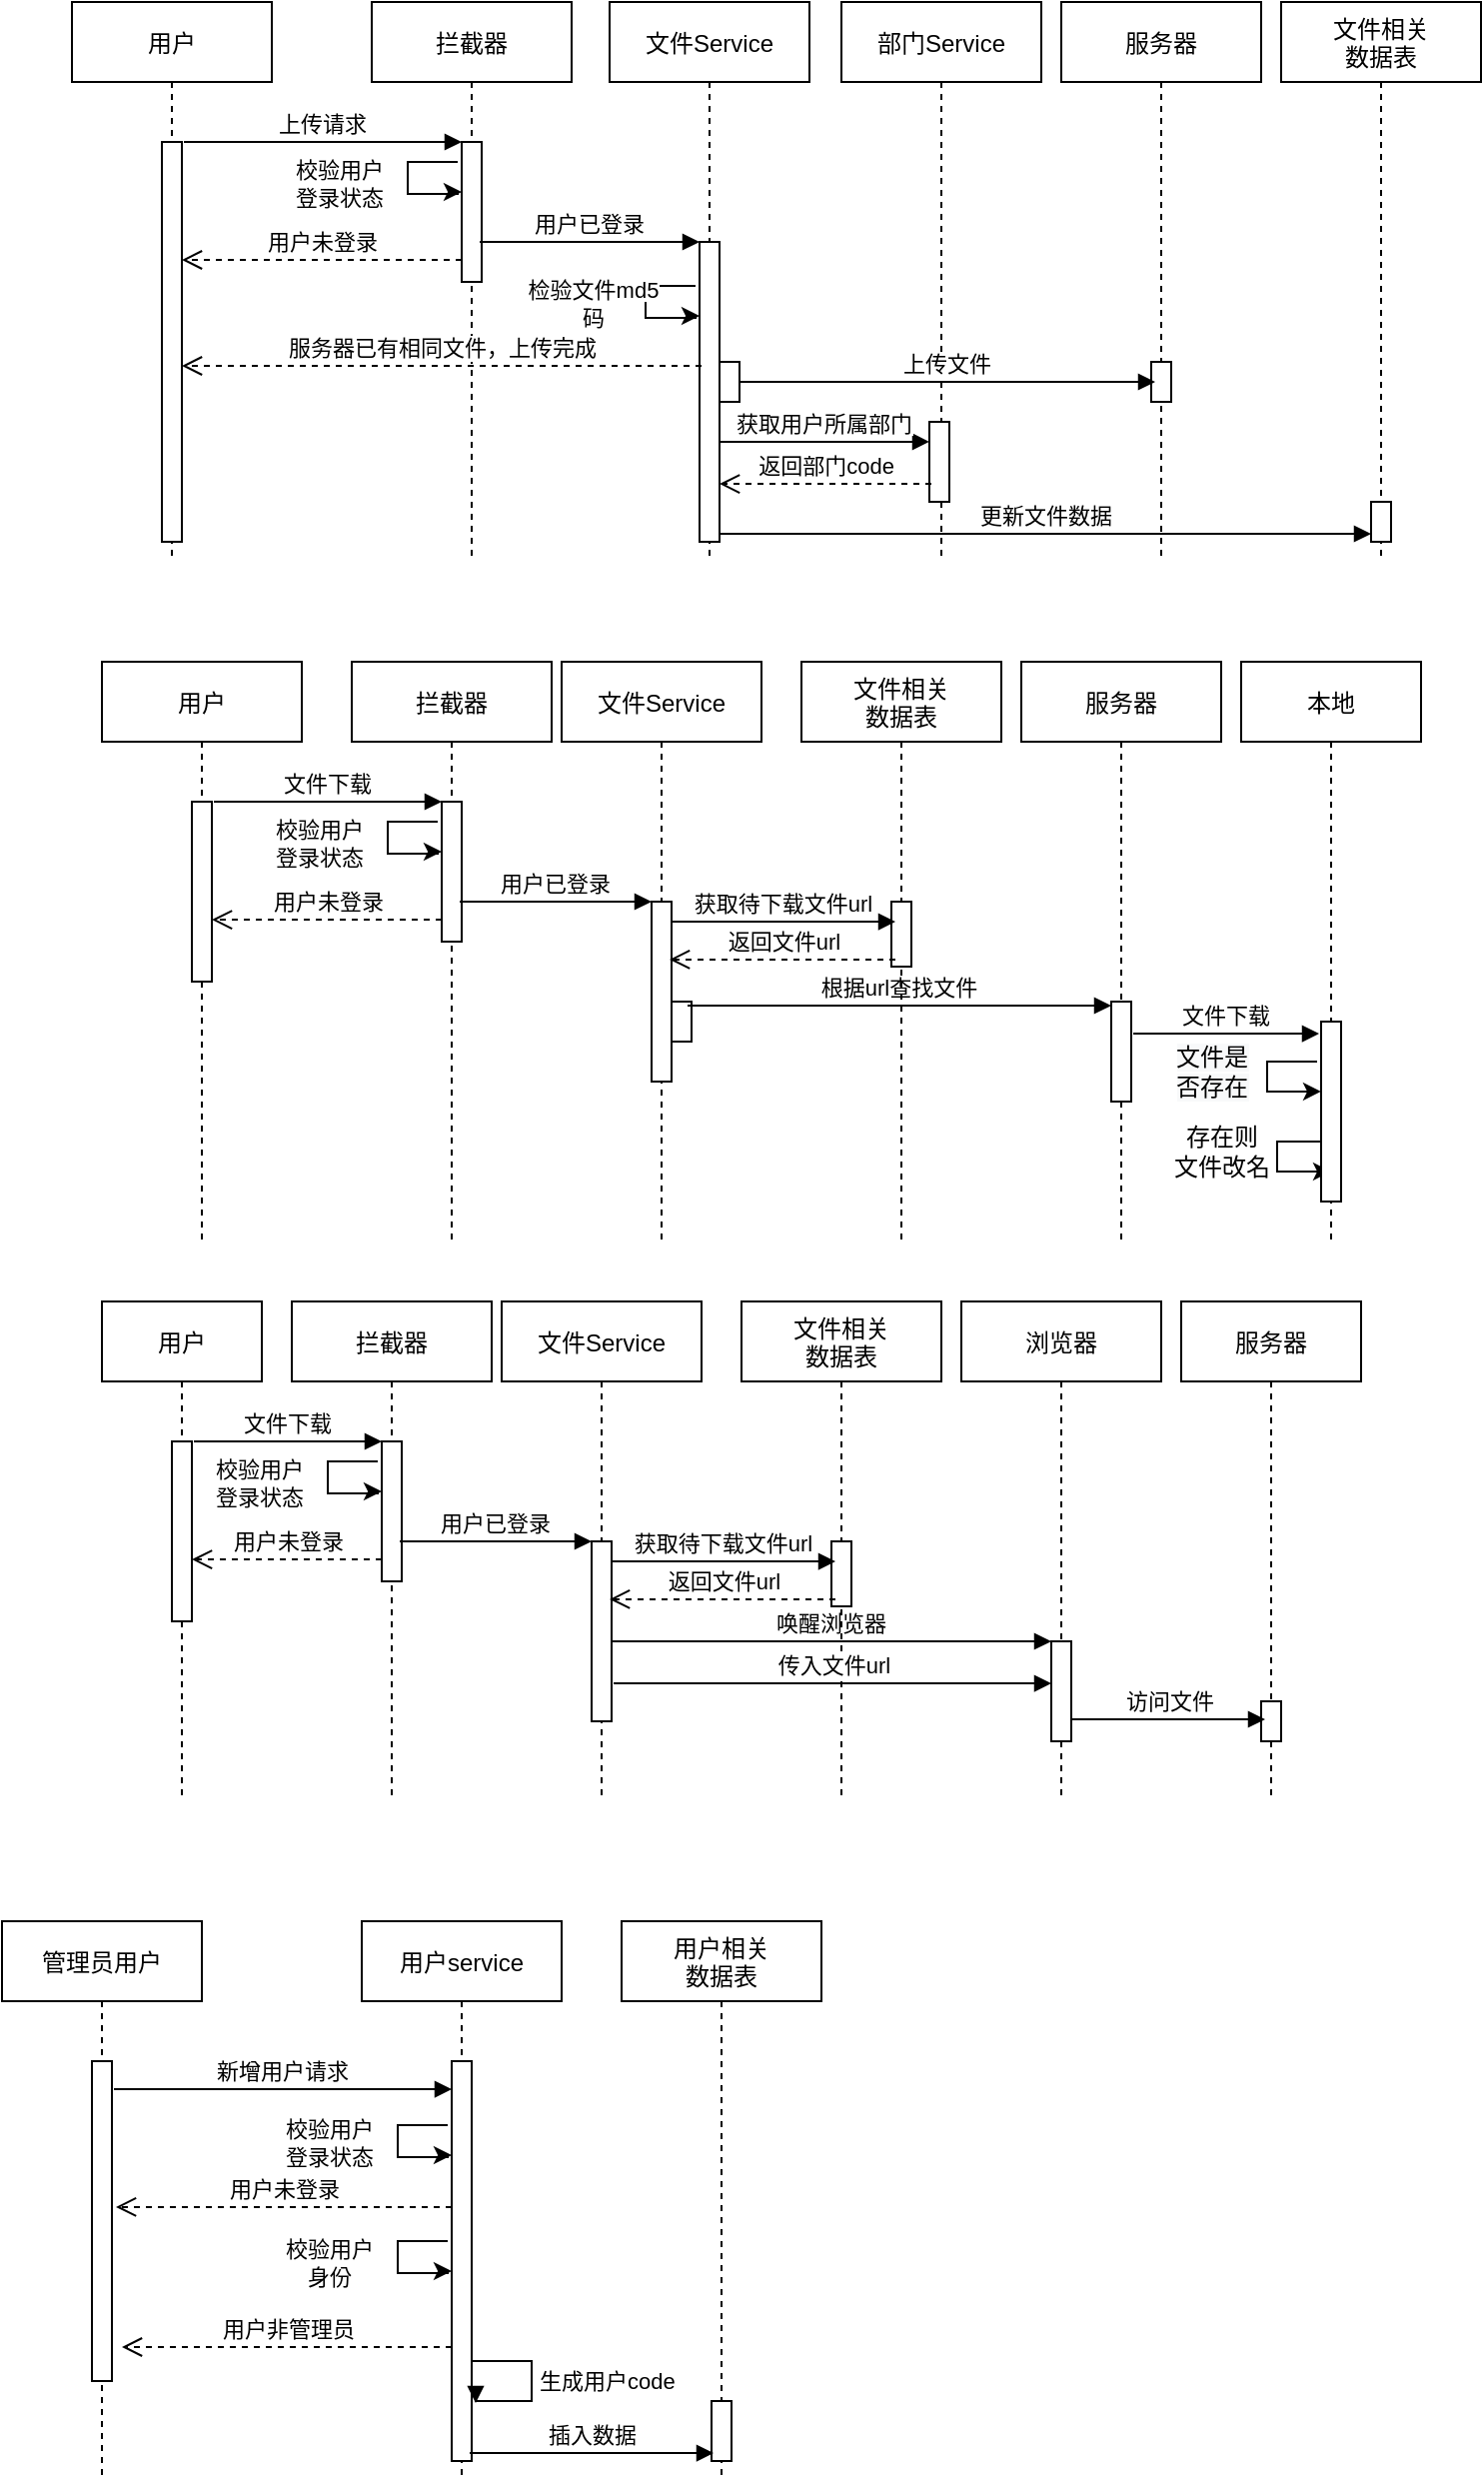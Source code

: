 <mxfile version="15.5.9" type="github">
  <diagram id="TSHFwj_1uguYBgR-W8nd" name="Page-1">
    <mxGraphModel dx="868" dy="482" grid="1" gridSize="10" guides="1" tooltips="1" connect="1" arrows="1" fold="1" page="1" pageScale="1" pageWidth="827" pageHeight="1169" math="0" shadow="0">
      <root>
        <mxCell id="0" />
        <mxCell id="1" parent="0" />
        <mxCell id="TrFmlBujuE3ZbRby1JHc-16" value="用户" style="shape=umlLifeline;perimeter=lifelinePerimeter;container=1;collapsible=0;recursiveResize=0;rounded=0;shadow=0;strokeWidth=1;" vertex="1" parent="1">
          <mxGeometry x="45" y="40" width="100" height="280" as="geometry" />
        </mxCell>
        <mxCell id="TrFmlBujuE3ZbRby1JHc-17" value="" style="points=[];perimeter=orthogonalPerimeter;rounded=0;shadow=0;strokeWidth=1;" vertex="1" parent="TrFmlBujuE3ZbRby1JHc-16">
          <mxGeometry x="45" y="70" width="10" height="200" as="geometry" />
        </mxCell>
        <mxCell id="TrFmlBujuE3ZbRby1JHc-18" value="文件" style="shape=umlLifeline;perimeter=lifelinePerimeter;container=1;collapsible=0;recursiveResize=0;rounded=0;shadow=0;strokeWidth=1;" vertex="1" parent="1">
          <mxGeometry x="195" y="40" width="100" height="280" as="geometry" />
        </mxCell>
        <mxCell id="TrFmlBujuE3ZbRby1JHc-20" value="拦截器" style="shape=umlLifeline;perimeter=lifelinePerimeter;container=1;collapsible=0;recursiveResize=0;rounded=0;shadow=0;strokeWidth=1;" vertex="1" parent="TrFmlBujuE3ZbRby1JHc-18">
          <mxGeometry width="100" height="270" as="geometry" />
        </mxCell>
        <mxCell id="TrFmlBujuE3ZbRby1JHc-21" value="" style="points=[];perimeter=orthogonalPerimeter;rounded=0;shadow=0;strokeWidth=1;" vertex="1" parent="TrFmlBujuE3ZbRby1JHc-20">
          <mxGeometry x="45" y="70" width="10" height="70" as="geometry" />
        </mxCell>
        <mxCell id="TrFmlBujuE3ZbRby1JHc-36" value="" style="endArrow=classic;html=1;rounded=0;edgeStyle=orthogonalEdgeStyle;entryX=0.2;entryY=0.633;entryDx=0;entryDy=0;entryPerimeter=0;" edge="1" parent="TrFmlBujuE3ZbRby1JHc-20">
          <mxGeometry width="50" height="50" relative="1" as="geometry">
            <mxPoint x="43" y="80" as="sourcePoint" />
            <mxPoint x="45" y="94.99" as="targetPoint" />
            <Array as="points">
              <mxPoint x="18" y="80" />
              <mxPoint x="18" y="96" />
              <mxPoint x="43" y="96" />
              <mxPoint x="43" y="95" />
            </Array>
          </mxGeometry>
        </mxCell>
        <mxCell id="TrFmlBujuE3ZbRby1JHc-22" value="部门Service" style="shape=umlLifeline;perimeter=lifelinePerimeter;container=1;collapsible=0;recursiveResize=0;rounded=0;shadow=0;strokeWidth=1;" vertex="1" parent="1">
          <mxGeometry x="430" y="40" width="100" height="280" as="geometry" />
        </mxCell>
        <mxCell id="TrFmlBujuE3ZbRby1JHc-34" value="" style="points=[];perimeter=orthogonalPerimeter;rounded=0;shadow=0;strokeWidth=1;" vertex="1" parent="TrFmlBujuE3ZbRby1JHc-22">
          <mxGeometry x="44" y="210" width="10" height="40" as="geometry" />
        </mxCell>
        <mxCell id="TrFmlBujuE3ZbRby1JHc-24" value="上传请求" style="verticalAlign=bottom;endArrow=block;shadow=0;strokeWidth=1;exitX=1.1;exitY=0.108;exitDx=0;exitDy=0;exitPerimeter=0;" edge="1" parent="1">
          <mxGeometry relative="1" as="geometry">
            <mxPoint x="101" y="110.0" as="sourcePoint" />
            <mxPoint x="240" y="110" as="targetPoint" />
          </mxGeometry>
        </mxCell>
        <mxCell id="TrFmlBujuE3ZbRby1JHc-31" value="服务器" style="shape=umlLifeline;perimeter=lifelinePerimeter;container=1;collapsible=0;recursiveResize=0;rounded=0;shadow=0;strokeWidth=1;" vertex="1" parent="1">
          <mxGeometry x="540" y="40" width="100" height="280" as="geometry" />
        </mxCell>
        <mxCell id="TrFmlBujuE3ZbRby1JHc-32" value="" style="points=[];perimeter=orthogonalPerimeter;rounded=0;shadow=0;strokeWidth=1;" vertex="1" parent="TrFmlBujuE3ZbRby1JHc-31">
          <mxGeometry x="45" y="180" width="10" height="20" as="geometry" />
        </mxCell>
        <mxCell id="TrFmlBujuE3ZbRby1JHc-37" value="&lt;div style=&quot;text-align: center&quot;&gt;&lt;font face=&quot;helvetica&quot;&gt;&lt;span style=&quot;font-size: 11px ; background-color: rgb(255 , 255 , 255)&quot;&gt;校验用户&lt;br&gt;登录状态&lt;/span&gt;&lt;/font&gt;&lt;/div&gt;" style="text;whiteSpace=wrap;html=1;" vertex="1" parent="1">
          <mxGeometry x="155" y="110" width="70" height="30" as="geometry" />
        </mxCell>
        <mxCell id="TrFmlBujuE3ZbRby1JHc-38" value="用户未登录" style="html=1;verticalAlign=bottom;endArrow=open;dashed=1;endSize=8;rounded=0;" edge="1" parent="1">
          <mxGeometry relative="1" as="geometry">
            <mxPoint x="240" y="169" as="sourcePoint" />
            <mxPoint x="100" y="169" as="targetPoint" />
          </mxGeometry>
        </mxCell>
        <mxCell id="TrFmlBujuE3ZbRby1JHc-39" value="返回部门code" style="html=1;verticalAlign=bottom;endArrow=open;dashed=1;endSize=8;rounded=0;exitX=0.1;exitY=0.775;exitDx=0;exitDy=0;exitPerimeter=0;entryX=1.1;entryY=0.228;entryDx=0;entryDy=0;entryPerimeter=0;" edge="1" parent="1" source="TrFmlBujuE3ZbRby1JHc-34">
          <mxGeometry relative="1" as="geometry">
            <mxPoint x="499" y="281" as="sourcePoint" />
            <mxPoint x="369" y="281.04" as="targetPoint" />
          </mxGeometry>
        </mxCell>
        <mxCell id="TrFmlBujuE3ZbRby1JHc-40" value="文件Service" style="shape=umlLifeline;perimeter=lifelinePerimeter;container=1;collapsible=0;recursiveResize=0;rounded=0;shadow=0;strokeWidth=1;" vertex="1" parent="1">
          <mxGeometry x="314" y="40" width="100" height="280" as="geometry" />
        </mxCell>
        <mxCell id="TrFmlBujuE3ZbRby1JHc-42" value="" style="points=[];perimeter=orthogonalPerimeter;rounded=0;shadow=0;strokeWidth=1;" vertex="1" parent="TrFmlBujuE3ZbRby1JHc-40">
          <mxGeometry x="45" y="120" width="10" height="150" as="geometry" />
        </mxCell>
        <mxCell id="TrFmlBujuE3ZbRby1JHc-48" value="" style="endArrow=classic;html=1;rounded=0;edgeStyle=orthogonalEdgeStyle;entryX=0.2;entryY=0.633;entryDx=0;entryDy=0;entryPerimeter=0;" edge="1" parent="TrFmlBujuE3ZbRby1JHc-40">
          <mxGeometry width="50" height="50" relative="1" as="geometry">
            <mxPoint x="43" y="142" as="sourcePoint" />
            <mxPoint x="45" y="156.99" as="targetPoint" />
            <Array as="points">
              <mxPoint x="18" y="142" />
              <mxPoint x="18" y="158" />
              <mxPoint x="43" y="158" />
              <mxPoint x="43" y="157" />
            </Array>
          </mxGeometry>
        </mxCell>
        <mxCell id="TrFmlBujuE3ZbRby1JHc-52" value="" style="points=[];perimeter=orthogonalPerimeter;rounded=0;shadow=0;strokeWidth=1;" vertex="1" parent="TrFmlBujuE3ZbRby1JHc-40">
          <mxGeometry x="55" y="180" width="10" height="20" as="geometry" />
        </mxCell>
        <mxCell id="TrFmlBujuE3ZbRby1JHc-49" value="&lt;div style=&quot;text-align: center&quot;&gt;&lt;font face=&quot;helvetica&quot;&gt;&lt;span style=&quot;font-size: 11px ; background-color: rgb(255 , 255 , 255)&quot;&gt;检验文件md5码&lt;/span&gt;&lt;/font&gt;&lt;/div&gt;" style="text;whiteSpace=wrap;html=1;" vertex="1" parent="TrFmlBujuE3ZbRby1JHc-40">
          <mxGeometry x="-44" y="130" width="70" height="40" as="geometry" />
        </mxCell>
        <mxCell id="TrFmlBujuE3ZbRby1JHc-26" value="获取用户所属部门" style="verticalAlign=bottom;endArrow=block;shadow=0;strokeWidth=1;exitX=1.1;exitY=0.111;exitDx=0;exitDy=0;exitPerimeter=0;" edge="1" parent="1" target="TrFmlBujuE3ZbRby1JHc-34">
          <mxGeometry relative="1" as="geometry">
            <mxPoint x="369" y="259.98" as="sourcePoint" />
            <mxPoint x="489" y="260" as="targetPoint" />
            <Array as="points" />
          </mxGeometry>
        </mxCell>
        <mxCell id="TrFmlBujuE3ZbRby1JHc-46" value="用户已登录" style="verticalAlign=bottom;endArrow=block;shadow=0;strokeWidth=1;exitX=0.9;exitY=0.714;exitDx=0;exitDy=0;exitPerimeter=0;entryX=0;entryY=0;entryDx=0;entryDy=0;entryPerimeter=0;" edge="1" parent="1" source="TrFmlBujuE3ZbRby1JHc-21" target="TrFmlBujuE3ZbRby1JHc-42">
          <mxGeometry relative="1" as="geometry">
            <mxPoint x="226" y="160" as="sourcePoint" />
            <mxPoint x="370" y="160" as="targetPoint" />
          </mxGeometry>
        </mxCell>
        <mxCell id="TrFmlBujuE3ZbRby1JHc-50" value="服务器已有相同文件，上传完成" style="html=1;verticalAlign=bottom;endArrow=open;dashed=1;endSize=8;rounded=0;" edge="1" parent="1">
          <mxGeometry relative="1" as="geometry">
            <mxPoint x="360" y="222" as="sourcePoint" />
            <mxPoint x="100" y="222" as="targetPoint" />
          </mxGeometry>
        </mxCell>
        <mxCell id="TrFmlBujuE3ZbRby1JHc-51" value="上传文件" style="verticalAlign=bottom;endArrow=block;shadow=0;strokeWidth=1;exitX=1;exitY=0.5;exitDx=0;exitDy=0;exitPerimeter=0;entryX=0.2;entryY=0.5;entryDx=0;entryDy=0;entryPerimeter=0;" edge="1" parent="1" source="TrFmlBujuE3ZbRby1JHc-52" target="TrFmlBujuE3ZbRby1JHc-32">
          <mxGeometry relative="1" as="geometry">
            <mxPoint x="375" y="270.04" as="sourcePoint" />
            <mxPoint x="625" y="275" as="targetPoint" />
            <Array as="points" />
          </mxGeometry>
        </mxCell>
        <mxCell id="TrFmlBujuE3ZbRby1JHc-53" value="文件相关&#xa;数据表" style="shape=umlLifeline;perimeter=lifelinePerimeter;container=1;collapsible=0;recursiveResize=0;rounded=0;shadow=0;strokeWidth=1;" vertex="1" parent="1">
          <mxGeometry x="650" y="40" width="100" height="280" as="geometry" />
        </mxCell>
        <mxCell id="TrFmlBujuE3ZbRby1JHc-54" value="" style="points=[];perimeter=orthogonalPerimeter;rounded=0;shadow=0;strokeWidth=1;" vertex="1" parent="TrFmlBujuE3ZbRby1JHc-53">
          <mxGeometry x="45" y="250" width="10" height="20" as="geometry" />
        </mxCell>
        <mxCell id="TrFmlBujuE3ZbRby1JHc-56" value="更新文件数据" style="html=1;verticalAlign=bottom;endArrow=block;rounded=0;entryX=0;entryY=0.8;entryDx=0;entryDy=0;entryPerimeter=0;" edge="1" parent="1" source="TrFmlBujuE3ZbRby1JHc-42" target="TrFmlBujuE3ZbRby1JHc-54">
          <mxGeometry width="80" relative="1" as="geometry">
            <mxPoint x="320" y="360" as="sourcePoint" />
            <mxPoint x="400" y="360" as="targetPoint" />
          </mxGeometry>
        </mxCell>
        <mxCell id="TrFmlBujuE3ZbRby1JHc-62" value="用户" style="shape=umlLifeline;perimeter=lifelinePerimeter;container=1;collapsible=0;recursiveResize=0;rounded=0;shadow=0;strokeWidth=1;" vertex="1" parent="1">
          <mxGeometry x="60" y="370" width="100" height="290" as="geometry" />
        </mxCell>
        <mxCell id="TrFmlBujuE3ZbRby1JHc-63" value="" style="points=[];perimeter=orthogonalPerimeter;rounded=0;shadow=0;strokeWidth=1;" vertex="1" parent="TrFmlBujuE3ZbRby1JHc-62">
          <mxGeometry x="45" y="70" width="10" height="90" as="geometry" />
        </mxCell>
        <mxCell id="TrFmlBujuE3ZbRby1JHc-64" value="文件" style="shape=umlLifeline;perimeter=lifelinePerimeter;container=1;collapsible=0;recursiveResize=0;rounded=0;shadow=0;strokeWidth=1;" vertex="1" parent="1">
          <mxGeometry x="185" y="370" width="100" height="290" as="geometry" />
        </mxCell>
        <mxCell id="TrFmlBujuE3ZbRby1JHc-65" value="拦截器" style="shape=umlLifeline;perimeter=lifelinePerimeter;container=1;collapsible=0;recursiveResize=0;rounded=0;shadow=0;strokeWidth=1;" vertex="1" parent="TrFmlBujuE3ZbRby1JHc-64">
          <mxGeometry width="100" height="290" as="geometry" />
        </mxCell>
        <mxCell id="TrFmlBujuE3ZbRby1JHc-66" value="" style="points=[];perimeter=orthogonalPerimeter;rounded=0;shadow=0;strokeWidth=1;" vertex="1" parent="TrFmlBujuE3ZbRby1JHc-65">
          <mxGeometry x="45" y="70" width="10" height="70" as="geometry" />
        </mxCell>
        <mxCell id="TrFmlBujuE3ZbRby1JHc-67" value="" style="endArrow=classic;html=1;rounded=0;edgeStyle=orthogonalEdgeStyle;entryX=0.2;entryY=0.633;entryDx=0;entryDy=0;entryPerimeter=0;" edge="1" parent="TrFmlBujuE3ZbRby1JHc-65">
          <mxGeometry width="50" height="50" relative="1" as="geometry">
            <mxPoint x="43" y="80" as="sourcePoint" />
            <mxPoint x="45" y="94.99" as="targetPoint" />
            <Array as="points">
              <mxPoint x="18" y="80" />
              <mxPoint x="18" y="96" />
              <mxPoint x="43" y="96" />
              <mxPoint x="43" y="95" />
            </Array>
          </mxGeometry>
        </mxCell>
        <mxCell id="TrFmlBujuE3ZbRby1JHc-68" value="文件下载" style="verticalAlign=bottom;endArrow=block;shadow=0;strokeWidth=1;exitX=1.1;exitY=0;exitDx=0;exitDy=0;exitPerimeter=0;" edge="1" parent="1" source="TrFmlBujuE3ZbRby1JHc-63">
          <mxGeometry relative="1" as="geometry">
            <mxPoint x="91" y="440" as="sourcePoint" />
            <mxPoint x="230" y="440" as="targetPoint" />
          </mxGeometry>
        </mxCell>
        <mxCell id="TrFmlBujuE3ZbRby1JHc-69" value="服务器" style="shape=umlLifeline;perimeter=lifelinePerimeter;container=1;collapsible=0;recursiveResize=0;rounded=0;shadow=0;strokeWidth=1;" vertex="1" parent="1">
          <mxGeometry x="520" y="370" width="100" height="290" as="geometry" />
        </mxCell>
        <mxCell id="TrFmlBujuE3ZbRby1JHc-70" value="" style="points=[];perimeter=orthogonalPerimeter;rounded=0;shadow=0;strokeWidth=1;" vertex="1" parent="TrFmlBujuE3ZbRby1JHc-69">
          <mxGeometry x="45" y="170" width="10" height="50" as="geometry" />
        </mxCell>
        <mxCell id="TrFmlBujuE3ZbRby1JHc-71" value="存在则&lt;br&gt;文件改名" style="text;html=1;align=center;verticalAlign=middle;resizable=0;points=[];autosize=1;strokeColor=none;fillColor=none;" vertex="1" parent="TrFmlBujuE3ZbRby1JHc-69">
          <mxGeometry x="70" y="230" width="60" height="30" as="geometry" />
        </mxCell>
        <mxCell id="TrFmlBujuE3ZbRby1JHc-72" value="&lt;span style=&quot;color: rgb(0 , 0 , 0) ; font-family: &amp;#34;helvetica&amp;#34; ; font-size: 12px ; font-style: normal ; font-weight: 400 ; letter-spacing: normal ; text-align: center ; text-indent: 0px ; text-transform: none ; word-spacing: 0px ; background-color: rgb(248 , 249 , 250) ; display: inline ; float: none&quot;&gt;文件是&lt;/span&gt;&lt;br style=&quot;color: rgb(0 , 0 , 0) ; font-family: &amp;#34;helvetica&amp;#34; ; font-size: 12px ; font-style: normal ; font-weight: 400 ; letter-spacing: normal ; text-align: center ; text-indent: 0px ; text-transform: none ; word-spacing: 0px ; background-color: rgb(248 , 249 , 250)&quot;&gt;&lt;span style=&quot;color: rgb(0 , 0 , 0) ; font-family: &amp;#34;helvetica&amp;#34; ; font-size: 12px ; font-style: normal ; font-weight: 400 ; letter-spacing: normal ; text-align: center ; text-indent: 0px ; text-transform: none ; word-spacing: 0px ; background-color: rgb(248 , 249 , 250) ; display: inline ; float: none&quot;&gt;否存在&lt;/span&gt;" style="text;html=1;align=center;verticalAlign=middle;resizable=0;points=[];autosize=1;strokeColor=none;fillColor=none;" vertex="1" parent="TrFmlBujuE3ZbRby1JHc-69">
          <mxGeometry x="70" y="190" width="50" height="30" as="geometry" />
        </mxCell>
        <mxCell id="TrFmlBujuE3ZbRby1JHc-73" value="&lt;div style=&quot;text-align: center&quot;&gt;&lt;font face=&quot;helvetica&quot;&gt;&lt;span style=&quot;font-size: 11px ; background-color: rgb(255 , 255 , 255)&quot;&gt;校验用户&lt;br&gt;登录状态&lt;/span&gt;&lt;/font&gt;&lt;/div&gt;" style="text;whiteSpace=wrap;html=1;" vertex="1" parent="1">
          <mxGeometry x="145" y="440" width="70" height="30" as="geometry" />
        </mxCell>
        <mxCell id="TrFmlBujuE3ZbRby1JHc-74" value="用户未登录" style="html=1;verticalAlign=bottom;endArrow=open;dashed=1;endSize=8;rounded=0;entryX=1;entryY=0.656;entryDx=0;entryDy=0;entryPerimeter=0;" edge="1" parent="1" target="TrFmlBujuE3ZbRby1JHc-63">
          <mxGeometry relative="1" as="geometry">
            <mxPoint x="230" y="499" as="sourcePoint" />
            <mxPoint x="90" y="499" as="targetPoint" />
          </mxGeometry>
        </mxCell>
        <mxCell id="TrFmlBujuE3ZbRby1JHc-75" value="文件Service" style="shape=umlLifeline;perimeter=lifelinePerimeter;container=1;collapsible=0;recursiveResize=0;rounded=0;shadow=0;strokeWidth=1;" vertex="1" parent="1">
          <mxGeometry x="290" y="370" width="100" height="290" as="geometry" />
        </mxCell>
        <mxCell id="TrFmlBujuE3ZbRby1JHc-76" value="" style="points=[];perimeter=orthogonalPerimeter;rounded=0;shadow=0;strokeWidth=1;" vertex="1" parent="TrFmlBujuE3ZbRby1JHc-75">
          <mxGeometry x="45" y="120" width="10" height="90" as="geometry" />
        </mxCell>
        <mxCell id="TrFmlBujuE3ZbRby1JHc-77" value="" style="points=[];perimeter=orthogonalPerimeter;rounded=0;shadow=0;strokeWidth=1;" vertex="1" parent="TrFmlBujuE3ZbRby1JHc-75">
          <mxGeometry x="55" y="170" width="10" height="20" as="geometry" />
        </mxCell>
        <mxCell id="TrFmlBujuE3ZbRby1JHc-78" value="用户已登录" style="verticalAlign=bottom;endArrow=block;shadow=0;strokeWidth=1;exitX=0.9;exitY=0.714;exitDx=0;exitDy=0;exitPerimeter=0;entryX=0;entryY=0;entryDx=0;entryDy=0;entryPerimeter=0;" edge="1" parent="1" source="TrFmlBujuE3ZbRby1JHc-66" target="TrFmlBujuE3ZbRby1JHc-76">
          <mxGeometry relative="1" as="geometry">
            <mxPoint x="216" y="490" as="sourcePoint" />
            <mxPoint x="360" y="490" as="targetPoint" />
          </mxGeometry>
        </mxCell>
        <mxCell id="TrFmlBujuE3ZbRby1JHc-79" value="根据url查找文件" style="verticalAlign=bottom;endArrow=block;shadow=0;strokeWidth=1;exitX=0.8;exitY=0.1;exitDx=0;exitDy=0;exitPerimeter=0;" edge="1" parent="1" source="TrFmlBujuE3ZbRby1JHc-77" target="TrFmlBujuE3ZbRby1JHc-70">
          <mxGeometry relative="1" as="geometry">
            <mxPoint x="365" y="600.04" as="sourcePoint" />
            <mxPoint x="615" y="605" as="targetPoint" />
            <Array as="points" />
          </mxGeometry>
        </mxCell>
        <mxCell id="TrFmlBujuE3ZbRby1JHc-80" value="文件相关&#xa;数据表" style="shape=umlLifeline;perimeter=lifelinePerimeter;container=1;collapsible=0;recursiveResize=0;rounded=0;shadow=0;strokeWidth=1;" vertex="1" parent="1">
          <mxGeometry x="410" y="370" width="100" height="290" as="geometry" />
        </mxCell>
        <mxCell id="TrFmlBujuE3ZbRby1JHc-81" value="" style="points=[];perimeter=orthogonalPerimeter;rounded=0;shadow=0;strokeWidth=1;" vertex="1" parent="TrFmlBujuE3ZbRby1JHc-80">
          <mxGeometry x="45" y="120" width="10" height="32.5" as="geometry" />
        </mxCell>
        <mxCell id="TrFmlBujuE3ZbRby1JHc-82" value="获取待下载文件url" style="verticalAlign=bottom;endArrow=block;shadow=0;strokeWidth=1;entryX=0.2;entryY=0.308;entryDx=0;entryDy=0;entryPerimeter=0;exitX=1;exitY=0.111;exitDx=0;exitDy=0;exitPerimeter=0;" edge="1" parent="1" source="TrFmlBujuE3ZbRby1JHc-76" target="TrFmlBujuE3ZbRby1JHc-81">
          <mxGeometry relative="1" as="geometry">
            <mxPoint x="350" y="499" as="sourcePoint" />
            <mxPoint x="470" y="507" as="targetPoint" />
            <Array as="points" />
          </mxGeometry>
        </mxCell>
        <mxCell id="TrFmlBujuE3ZbRby1JHc-83" value="返回文件url" style="html=1;verticalAlign=bottom;endArrow=open;dashed=1;endSize=8;rounded=0;entryX=0.9;entryY=0.322;entryDx=0;entryDy=0;entryPerimeter=0;exitX=0.2;exitY=0.892;exitDx=0;exitDy=0;exitPerimeter=0;" edge="1" parent="1" source="TrFmlBujuE3ZbRby1JHc-81" target="TrFmlBujuE3ZbRby1JHc-76">
          <mxGeometry relative="1" as="geometry">
            <mxPoint x="460" y="519" as="sourcePoint" />
            <mxPoint x="350" y="519" as="targetPoint" />
          </mxGeometry>
        </mxCell>
        <mxCell id="TrFmlBujuE3ZbRby1JHc-84" value="本地" style="shape=umlLifeline;perimeter=lifelinePerimeter;container=1;collapsible=0;recursiveResize=0;rounded=0;shadow=0;strokeWidth=1;" vertex="1" parent="1">
          <mxGeometry x="630" y="370" width="90" height="290" as="geometry" />
        </mxCell>
        <mxCell id="TrFmlBujuE3ZbRby1JHc-85" value="" style="endArrow=classic;html=1;rounded=0;edgeStyle=orthogonalEdgeStyle;entryX=0.2;entryY=0.633;entryDx=0;entryDy=0;entryPerimeter=0;" edge="1" parent="TrFmlBujuE3ZbRby1JHc-84">
          <mxGeometry width="50" height="50" relative="1" as="geometry">
            <mxPoint x="43" y="240" as="sourcePoint" />
            <mxPoint x="45" y="254.99" as="targetPoint" />
            <Array as="points">
              <mxPoint x="18" y="240" />
              <mxPoint x="18" y="255" />
            </Array>
          </mxGeometry>
        </mxCell>
        <mxCell id="TrFmlBujuE3ZbRby1JHc-86" value="" style="points=[];perimeter=orthogonalPerimeter;rounded=0;shadow=0;strokeWidth=1;" vertex="1" parent="TrFmlBujuE3ZbRby1JHc-84">
          <mxGeometry x="40" y="180" width="10" height="90" as="geometry" />
        </mxCell>
        <mxCell id="TrFmlBujuE3ZbRby1JHc-87" value="" style="endArrow=classic;html=1;rounded=0;edgeStyle=orthogonalEdgeStyle;entryX=0.2;entryY=0.633;entryDx=0;entryDy=0;entryPerimeter=0;" edge="1" parent="TrFmlBujuE3ZbRby1JHc-84">
          <mxGeometry width="50" height="50" relative="1" as="geometry">
            <mxPoint x="38" y="200" as="sourcePoint" />
            <mxPoint x="40" y="214.99" as="targetPoint" />
            <Array as="points">
              <mxPoint x="13" y="200" />
              <mxPoint x="13" y="215" />
            </Array>
          </mxGeometry>
        </mxCell>
        <mxCell id="TrFmlBujuE3ZbRby1JHc-88" value="文件下载" style="html=1;verticalAlign=bottom;endArrow=block;rounded=0;exitX=1.1;exitY=0.32;exitDx=0;exitDy=0;exitPerimeter=0;entryX=-0.1;entryY=0.067;entryDx=0;entryDy=0;entryPerimeter=0;" edge="1" parent="1" source="TrFmlBujuE3ZbRby1JHc-70" target="TrFmlBujuE3ZbRby1JHc-86">
          <mxGeometry width="80" relative="1" as="geometry">
            <mxPoint x="580" y="556" as="sourcePoint" />
            <mxPoint x="680" y="556" as="targetPoint" />
          </mxGeometry>
        </mxCell>
        <mxCell id="TrFmlBujuE3ZbRby1JHc-112" value="用户" style="shape=umlLifeline;perimeter=lifelinePerimeter;container=1;collapsible=0;recursiveResize=0;rounded=0;shadow=0;strokeWidth=1;" vertex="1" parent="1">
          <mxGeometry x="60" y="690" width="80" height="250" as="geometry" />
        </mxCell>
        <mxCell id="TrFmlBujuE3ZbRby1JHc-113" value="" style="points=[];perimeter=orthogonalPerimeter;rounded=0;shadow=0;strokeWidth=1;" vertex="1" parent="TrFmlBujuE3ZbRby1JHc-112">
          <mxGeometry x="35" y="70" width="10" height="90" as="geometry" />
        </mxCell>
        <mxCell id="TrFmlBujuE3ZbRby1JHc-114" value="文件" style="shape=umlLifeline;perimeter=lifelinePerimeter;container=1;collapsible=0;recursiveResize=0;rounded=0;shadow=0;strokeWidth=1;" vertex="1" parent="1">
          <mxGeometry x="155" y="690" width="100" height="250" as="geometry" />
        </mxCell>
        <mxCell id="TrFmlBujuE3ZbRby1JHc-115" value="拦截器" style="shape=umlLifeline;perimeter=lifelinePerimeter;container=1;collapsible=0;recursiveResize=0;rounded=0;shadow=0;strokeWidth=1;" vertex="1" parent="TrFmlBujuE3ZbRby1JHc-114">
          <mxGeometry width="100" height="240" as="geometry" />
        </mxCell>
        <mxCell id="TrFmlBujuE3ZbRby1JHc-116" value="" style="points=[];perimeter=orthogonalPerimeter;rounded=0;shadow=0;strokeWidth=1;" vertex="1" parent="TrFmlBujuE3ZbRby1JHc-115">
          <mxGeometry x="45" y="70" width="10" height="70" as="geometry" />
        </mxCell>
        <mxCell id="TrFmlBujuE3ZbRby1JHc-117" value="" style="endArrow=classic;html=1;rounded=0;edgeStyle=orthogonalEdgeStyle;entryX=0.2;entryY=0.633;entryDx=0;entryDy=0;entryPerimeter=0;" edge="1" parent="TrFmlBujuE3ZbRby1JHc-115">
          <mxGeometry width="50" height="50" relative="1" as="geometry">
            <mxPoint x="43" y="80" as="sourcePoint" />
            <mxPoint x="45" y="94.99" as="targetPoint" />
            <Array as="points">
              <mxPoint x="18" y="80" />
              <mxPoint x="18" y="96" />
              <mxPoint x="43" y="96" />
              <mxPoint x="43" y="95" />
            </Array>
          </mxGeometry>
        </mxCell>
        <mxCell id="TrFmlBujuE3ZbRby1JHc-118" value="文件下载" style="verticalAlign=bottom;endArrow=block;shadow=0;strokeWidth=1;exitX=1.1;exitY=0;exitDx=0;exitDy=0;exitPerimeter=0;" edge="1" parent="1" source="TrFmlBujuE3ZbRby1JHc-113">
          <mxGeometry relative="1" as="geometry">
            <mxPoint x="61" y="760" as="sourcePoint" />
            <mxPoint x="200" y="760" as="targetPoint" />
          </mxGeometry>
        </mxCell>
        <mxCell id="TrFmlBujuE3ZbRby1JHc-119" value="浏览器" style="shape=umlLifeline;perimeter=lifelinePerimeter;container=1;collapsible=0;recursiveResize=0;rounded=0;shadow=0;strokeWidth=1;" vertex="1" parent="1">
          <mxGeometry x="490" y="690" width="100" height="250" as="geometry" />
        </mxCell>
        <mxCell id="TrFmlBujuE3ZbRby1JHc-120" value="" style="points=[];perimeter=orthogonalPerimeter;rounded=0;shadow=0;strokeWidth=1;" vertex="1" parent="TrFmlBujuE3ZbRby1JHc-119">
          <mxGeometry x="45" y="170" width="10" height="50" as="geometry" />
        </mxCell>
        <mxCell id="TrFmlBujuE3ZbRby1JHc-121" value="&lt;div style=&quot;text-align: center&quot;&gt;&lt;font face=&quot;helvetica&quot;&gt;&lt;span style=&quot;font-size: 11px ; background-color: rgb(255 , 255 , 255)&quot;&gt;校验用户&lt;br&gt;登录状态&lt;/span&gt;&lt;/font&gt;&lt;/div&gt;" style="text;whiteSpace=wrap;html=1;" vertex="1" parent="1">
          <mxGeometry x="115" y="760" width="70" height="30" as="geometry" />
        </mxCell>
        <mxCell id="TrFmlBujuE3ZbRby1JHc-122" value="用户未登录" style="html=1;verticalAlign=bottom;endArrow=open;dashed=1;endSize=8;rounded=0;entryX=1;entryY=0.656;entryDx=0;entryDy=0;entryPerimeter=0;" edge="1" parent="1" target="TrFmlBujuE3ZbRby1JHc-113">
          <mxGeometry relative="1" as="geometry">
            <mxPoint x="200" y="819" as="sourcePoint" />
            <mxPoint x="60" y="819" as="targetPoint" />
          </mxGeometry>
        </mxCell>
        <mxCell id="TrFmlBujuE3ZbRby1JHc-123" value="文件Service" style="shape=umlLifeline;perimeter=lifelinePerimeter;container=1;collapsible=0;recursiveResize=0;rounded=0;shadow=0;strokeWidth=1;" vertex="1" parent="1">
          <mxGeometry x="260" y="690" width="100" height="250" as="geometry" />
        </mxCell>
        <mxCell id="TrFmlBujuE3ZbRby1JHc-124" value="" style="points=[];perimeter=orthogonalPerimeter;rounded=0;shadow=0;strokeWidth=1;" vertex="1" parent="TrFmlBujuE3ZbRby1JHc-123">
          <mxGeometry x="45" y="120" width="10" height="90" as="geometry" />
        </mxCell>
        <mxCell id="TrFmlBujuE3ZbRby1JHc-125" value="用户已登录" style="verticalAlign=bottom;endArrow=block;shadow=0;strokeWidth=1;exitX=0.9;exitY=0.714;exitDx=0;exitDy=0;exitPerimeter=0;entryX=0;entryY=0;entryDx=0;entryDy=0;entryPerimeter=0;" edge="1" parent="1" source="TrFmlBujuE3ZbRby1JHc-116" target="TrFmlBujuE3ZbRby1JHc-124">
          <mxGeometry relative="1" as="geometry">
            <mxPoint x="186" y="810" as="sourcePoint" />
            <mxPoint x="330" y="810" as="targetPoint" />
          </mxGeometry>
        </mxCell>
        <mxCell id="TrFmlBujuE3ZbRby1JHc-126" value="唤醒浏览器" style="verticalAlign=bottom;endArrow=block;shadow=0;strokeWidth=1;" edge="1" parent="1" source="TrFmlBujuE3ZbRby1JHc-124" target="TrFmlBujuE3ZbRby1JHc-120">
          <mxGeometry relative="1" as="geometry">
            <mxPoint x="323" y="862" as="sourcePoint" />
            <mxPoint x="585" y="925" as="targetPoint" />
            <Array as="points" />
          </mxGeometry>
        </mxCell>
        <mxCell id="TrFmlBujuE3ZbRby1JHc-127" value="文件相关&#xa;数据表" style="shape=umlLifeline;perimeter=lifelinePerimeter;container=1;collapsible=0;recursiveResize=0;rounded=0;shadow=0;strokeWidth=1;" vertex="1" parent="1">
          <mxGeometry x="380" y="690" width="100" height="250" as="geometry" />
        </mxCell>
        <mxCell id="TrFmlBujuE3ZbRby1JHc-128" value="" style="points=[];perimeter=orthogonalPerimeter;rounded=0;shadow=0;strokeWidth=1;" vertex="1" parent="TrFmlBujuE3ZbRby1JHc-127">
          <mxGeometry x="45" y="120" width="10" height="32.5" as="geometry" />
        </mxCell>
        <mxCell id="TrFmlBujuE3ZbRby1JHc-129" value="获取待下载文件url" style="verticalAlign=bottom;endArrow=block;shadow=0;strokeWidth=1;entryX=0.2;entryY=0.308;entryDx=0;entryDy=0;entryPerimeter=0;exitX=1;exitY=0.111;exitDx=0;exitDy=0;exitPerimeter=0;" edge="1" parent="1" source="TrFmlBujuE3ZbRby1JHc-124" target="TrFmlBujuE3ZbRby1JHc-128">
          <mxGeometry relative="1" as="geometry">
            <mxPoint x="320" y="819" as="sourcePoint" />
            <mxPoint x="440" y="827" as="targetPoint" />
            <Array as="points" />
          </mxGeometry>
        </mxCell>
        <mxCell id="TrFmlBujuE3ZbRby1JHc-130" value="返回文件url" style="html=1;verticalAlign=bottom;endArrow=open;dashed=1;endSize=8;rounded=0;entryX=0.9;entryY=0.322;entryDx=0;entryDy=0;entryPerimeter=0;exitX=0.2;exitY=0.892;exitDx=0;exitDy=0;exitPerimeter=0;" edge="1" parent="1" source="TrFmlBujuE3ZbRby1JHc-128" target="TrFmlBujuE3ZbRby1JHc-124">
          <mxGeometry relative="1" as="geometry">
            <mxPoint x="430" y="839" as="sourcePoint" />
            <mxPoint x="320" y="839" as="targetPoint" />
          </mxGeometry>
        </mxCell>
        <mxCell id="TrFmlBujuE3ZbRby1JHc-131" value="服务器" style="shape=umlLifeline;perimeter=lifelinePerimeter;container=1;collapsible=0;recursiveResize=0;rounded=0;shadow=0;strokeWidth=1;" vertex="1" parent="1">
          <mxGeometry x="600" y="690" width="90" height="250" as="geometry" />
        </mxCell>
        <mxCell id="TrFmlBujuE3ZbRby1JHc-132" value="" style="points=[];perimeter=orthogonalPerimeter;rounded=0;shadow=0;strokeWidth=1;" vertex="1" parent="TrFmlBujuE3ZbRby1JHc-131">
          <mxGeometry x="40" y="200" width="10" height="20" as="geometry" />
        </mxCell>
        <mxCell id="TrFmlBujuE3ZbRby1JHc-133" value="访问文件" style="html=1;verticalAlign=bottom;endArrow=block;rounded=0;exitX=1;exitY=0.78;exitDx=0;exitDy=0;exitPerimeter=0;entryX=0.2;entryY=0.45;entryDx=0;entryDy=0;entryPerimeter=0;" edge="1" parent="1" source="TrFmlBujuE3ZbRby1JHc-120" target="TrFmlBujuE3ZbRby1JHc-132">
          <mxGeometry width="80" relative="1" as="geometry">
            <mxPoint x="550" y="876" as="sourcePoint" />
            <mxPoint x="650" y="876" as="targetPoint" />
          </mxGeometry>
        </mxCell>
        <mxCell id="TrFmlBujuE3ZbRby1JHc-134" value="传入文件url" style="html=1;verticalAlign=bottom;endArrow=block;rounded=0;exitX=1.1;exitY=0.789;exitDx=0;exitDy=0;exitPerimeter=0;" edge="1" parent="1" source="TrFmlBujuE3ZbRby1JHc-124" target="TrFmlBujuE3ZbRby1JHc-120">
          <mxGeometry width="80" relative="1" as="geometry">
            <mxPoint x="310" y="880" as="sourcePoint" />
            <mxPoint x="390" y="880" as="targetPoint" />
          </mxGeometry>
        </mxCell>
        <mxCell id="TrFmlBujuE3ZbRby1JHc-135" value="管理员用户" style="shape=umlLifeline;perimeter=lifelinePerimeter;container=1;collapsible=0;recursiveResize=0;rounded=0;shadow=0;strokeWidth=1;" vertex="1" parent="1">
          <mxGeometry x="10" y="1000" width="100" height="280" as="geometry" />
        </mxCell>
        <mxCell id="TrFmlBujuE3ZbRby1JHc-136" value="" style="points=[];perimeter=orthogonalPerimeter;rounded=0;shadow=0;strokeWidth=1;" vertex="1" parent="TrFmlBujuE3ZbRby1JHc-135">
          <mxGeometry x="45" y="70" width="10" height="160" as="geometry" />
        </mxCell>
        <mxCell id="TrFmlBujuE3ZbRby1JHc-137" value="用户service" style="shape=umlLifeline;perimeter=lifelinePerimeter;container=1;collapsible=0;recursiveResize=0;rounded=0;shadow=0;strokeWidth=1;" vertex="1" parent="1">
          <mxGeometry x="190" y="1000" width="100" height="280" as="geometry" />
        </mxCell>
        <mxCell id="TrFmlBujuE3ZbRby1JHc-138" value="" style="points=[];perimeter=orthogonalPerimeter;rounded=0;shadow=0;strokeWidth=1;" vertex="1" parent="TrFmlBujuE3ZbRby1JHc-137">
          <mxGeometry x="45" y="70" width="10" height="200" as="geometry" />
        </mxCell>
        <mxCell id="TrFmlBujuE3ZbRby1JHc-139" value="" style="endArrow=classic;html=1;rounded=0;edgeStyle=orthogonalEdgeStyle;entryX=0.2;entryY=0.633;entryDx=0;entryDy=0;entryPerimeter=0;" edge="1" parent="TrFmlBujuE3ZbRby1JHc-137">
          <mxGeometry width="50" height="50" relative="1" as="geometry">
            <mxPoint x="43" y="102" as="sourcePoint" />
            <mxPoint x="45" y="116.99" as="targetPoint" />
            <Array as="points">
              <mxPoint x="18" y="102" />
              <mxPoint x="18" y="118" />
              <mxPoint x="43" y="118" />
              <mxPoint x="43" y="117" />
            </Array>
          </mxGeometry>
        </mxCell>
        <mxCell id="TrFmlBujuE3ZbRby1JHc-140" value="" style="endArrow=classic;html=1;rounded=0;edgeStyle=orthogonalEdgeStyle;entryX=0.2;entryY=0.633;entryDx=0;entryDy=0;entryPerimeter=0;" edge="1" parent="TrFmlBujuE3ZbRby1JHc-137">
          <mxGeometry width="50" height="50" relative="1" as="geometry">
            <mxPoint x="43" y="160" as="sourcePoint" />
            <mxPoint x="45" y="174.99" as="targetPoint" />
            <Array as="points">
              <mxPoint x="18" y="160" />
              <mxPoint x="18" y="176" />
              <mxPoint x="43" y="176" />
              <mxPoint x="43" y="175" />
            </Array>
          </mxGeometry>
        </mxCell>
        <mxCell id="TrFmlBujuE3ZbRby1JHc-141" value="生成用户code" style="edgeStyle=orthogonalEdgeStyle;html=1;align=left;spacingLeft=2;endArrow=block;rounded=0;entryX=1.2;entryY=0.855;entryDx=0;entryDy=0;entryPerimeter=0;" edge="1" parent="TrFmlBujuE3ZbRby1JHc-137" target="TrFmlBujuE3ZbRby1JHc-138">
          <mxGeometry relative="1" as="geometry">
            <mxPoint x="55" y="220" as="sourcePoint" />
            <Array as="points">
              <mxPoint x="85" y="220" />
              <mxPoint x="85" y="240" />
            </Array>
            <mxPoint x="59" y="240" as="targetPoint" />
          </mxGeometry>
        </mxCell>
        <mxCell id="TrFmlBujuE3ZbRby1JHc-142" value="新增用户请求" style="verticalAlign=bottom;endArrow=block;shadow=0;strokeWidth=1;exitX=1.1;exitY=0.108;exitDx=0;exitDy=0;exitPerimeter=0;" edge="1" parent="1">
          <mxGeometry relative="1" as="geometry">
            <mxPoint x="66" y="1084.04" as="sourcePoint" />
            <mxPoint x="235" y="1084.04" as="targetPoint" />
          </mxGeometry>
        </mxCell>
        <mxCell id="TrFmlBujuE3ZbRby1JHc-143" value="用户相关&#xa;数据表" style="shape=umlLifeline;perimeter=lifelinePerimeter;container=1;collapsible=0;recursiveResize=0;rounded=0;shadow=0;strokeWidth=1;" vertex="1" parent="1">
          <mxGeometry x="320" y="1000" width="100" height="280" as="geometry" />
        </mxCell>
        <mxCell id="TrFmlBujuE3ZbRby1JHc-144" value="" style="points=[];perimeter=orthogonalPerimeter;rounded=0;shadow=0;strokeWidth=1;" vertex="1" parent="TrFmlBujuE3ZbRby1JHc-143">
          <mxGeometry x="45" y="240" width="10" height="30" as="geometry" />
        </mxCell>
        <mxCell id="TrFmlBujuE3ZbRby1JHc-145" value="&lt;span style=&quot;color: rgb(0, 0, 0); font-family: helvetica; font-size: 11px; font-style: normal; font-weight: 400; letter-spacing: normal; text-align: center; text-indent: 0px; text-transform: none; word-spacing: 0px; background-color: rgb(255, 255, 255); display: inline; float: none;&quot;&gt;校验用户&lt;/span&gt;&lt;br style=&quot;color: rgb(0, 0, 0); font-family: helvetica; font-size: 11px; font-style: normal; font-weight: 400; letter-spacing: normal; text-align: center; text-indent: 0px; text-transform: none; word-spacing: 0px;&quot;&gt;&lt;span style=&quot;color: rgb(0, 0, 0); font-family: helvetica; font-size: 11px; font-style: normal; font-weight: 400; letter-spacing: normal; text-align: center; text-indent: 0px; text-transform: none; word-spacing: 0px; background-color: rgb(255, 255, 255); display: inline; float: none;&quot;&gt;登录状态&lt;/span&gt;" style="text;whiteSpace=wrap;html=1;" vertex="1" parent="1">
          <mxGeometry x="150" y="1090" width="70" height="40" as="geometry" />
        </mxCell>
        <mxCell id="TrFmlBujuE3ZbRby1JHc-146" value="用户未登录" style="html=1;verticalAlign=bottom;endArrow=open;dashed=1;endSize=8;rounded=0;entryX=1.2;entryY=0.456;entryDx=0;entryDy=0;entryPerimeter=0;" edge="1" parent="1" source="TrFmlBujuE3ZbRby1JHc-138" target="TrFmlBujuE3ZbRby1JHc-136">
          <mxGeometry relative="1" as="geometry">
            <mxPoint x="220" y="1130" as="sourcePoint" />
            <mxPoint x="60" y="1143" as="targetPoint" />
          </mxGeometry>
        </mxCell>
        <mxCell id="TrFmlBujuE3ZbRby1JHc-147" value="&lt;span style=&quot;color: rgb(0 , 0 , 0) ; font-size: 11px ; font-style: normal ; font-weight: 400 ; letter-spacing: normal ; text-indent: 0px ; text-transform: none ; word-spacing: 0px ; font-family: &amp;#34;helvetica&amp;#34; ; text-align: center ; background-color: rgb(255 , 255 , 255) ; display: inline ; float: none&quot;&gt;校验用户&lt;/span&gt;&lt;br style=&quot;color: rgb(0 , 0 , 0) ; font-size: 11px ; font-style: normal ; font-weight: 400 ; letter-spacing: normal ; text-indent: 0px ; text-transform: none ; word-spacing: 0px ; background-color: rgb(248 , 249 , 250) ; font-family: &amp;#34;helvetica&amp;#34; ; text-align: center&quot;&gt;&lt;div style=&quot;text-align: center&quot;&gt;&lt;font face=&quot;helvetica&quot;&gt;&lt;span style=&quot;font-size: 11px ; background-color: rgb(255 , 255 , 255)&quot;&gt;身份&lt;/span&gt;&lt;/font&gt;&lt;/div&gt;" style="text;whiteSpace=wrap;html=1;" vertex="1" parent="1">
          <mxGeometry x="150" y="1150" width="70" height="40" as="geometry" />
        </mxCell>
        <mxCell id="TrFmlBujuE3ZbRby1JHc-148" value="用户非管理员" style="html=1;verticalAlign=bottom;endArrow=open;dashed=1;endSize=8;rounded=0;" edge="1" parent="1" source="TrFmlBujuE3ZbRby1JHc-138">
          <mxGeometry relative="1" as="geometry">
            <mxPoint x="244" y="1152.96" as="sourcePoint" />
            <mxPoint x="70" y="1213" as="targetPoint" />
          </mxGeometry>
        </mxCell>
        <mxCell id="TrFmlBujuE3ZbRby1JHc-149" value="插入数据" style="html=1;verticalAlign=bottom;endArrow=block;rounded=0;exitX=0.9;exitY=0.98;exitDx=0;exitDy=0;exitPerimeter=0;entryX=0.1;entryY=0.867;entryDx=0;entryDy=0;entryPerimeter=0;" edge="1" parent="1" source="TrFmlBujuE3ZbRby1JHc-138" target="TrFmlBujuE3ZbRby1JHc-144">
          <mxGeometry width="80" relative="1" as="geometry">
            <mxPoint x="270" y="1300" as="sourcePoint" />
            <mxPoint x="350" y="1300" as="targetPoint" />
          </mxGeometry>
        </mxCell>
      </root>
    </mxGraphModel>
  </diagram>
</mxfile>
